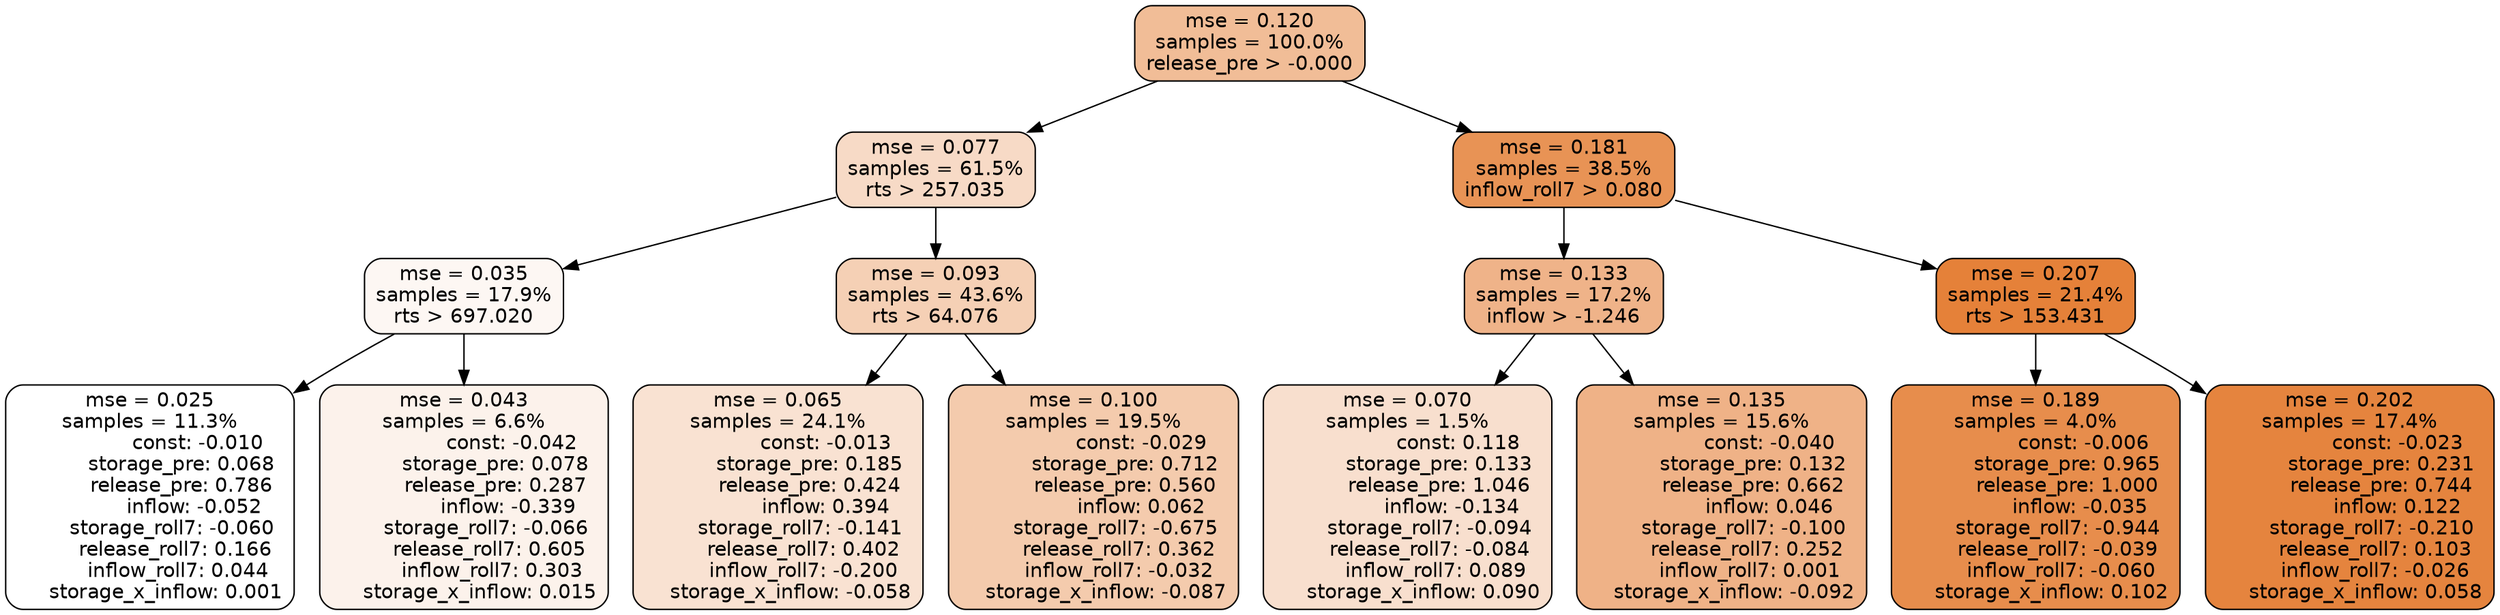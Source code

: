digraph tree {
node [shape=rectangle, style="filled, rounded", color="black", fontname=helvetica] ;
edge [fontname=helvetica] ;
	"0" [label="mse = 0.120
samples = 100.0%
release_pre > -0.000", fillcolor="#f1bd97"]
	"1" [label="mse = 0.077
samples = 61.5%
rts > 257.035", fillcolor="#f7dac6"]
	"8" [label="mse = 0.181
samples = 38.5%
inflow_roll7 > 0.080", fillcolor="#e89355"]
	"5" [label="mse = 0.035
samples = 17.9%
rts > 697.020", fillcolor="#fdf7f3"]
	"2" [label="mse = 0.093
samples = 43.6%
rts > 64.076", fillcolor="#f5d0b5"]
	"9" [label="mse = 0.133
samples = 17.2%
inflow > -1.246", fillcolor="#efb389"]
	"12" [label="mse = 0.207
samples = 21.4%
rts > 153.431", fillcolor="#e58139"]
	"7" [label="mse = 0.025
samples = 11.3%
               const: -0.010
          storage_pre: 0.068
          release_pre: 0.786
              inflow: -0.052
       storage_roll7: -0.060
        release_roll7: 0.166
         inflow_roll7: 0.044
     storage_x_inflow: 0.001", fillcolor="#ffffff"]
	"6" [label="mse = 0.043
samples = 6.6%
               const: -0.042
          storage_pre: 0.078
          release_pre: 0.287
              inflow: -0.339
       storage_roll7: -0.066
        release_roll7: 0.605
         inflow_roll7: 0.303
     storage_x_inflow: 0.015", fillcolor="#fcf2eb"]
	"3" [label="mse = 0.065
samples = 24.1%
               const: -0.013
          storage_pre: 0.185
          release_pre: 0.424
               inflow: 0.394
       storage_roll7: -0.141
        release_roll7: 0.402
        inflow_roll7: -0.200
    storage_x_inflow: -0.058", fillcolor="#f9e2d2"]
	"4" [label="mse = 0.100
samples = 19.5%
               const: -0.029
          storage_pre: 0.712
          release_pre: 0.560
               inflow: 0.062
       storage_roll7: -0.675
        release_roll7: 0.362
        inflow_roll7: -0.032
    storage_x_inflow: -0.087", fillcolor="#f4cbad"]
	"10" [label="mse = 0.070
samples = 1.5%
                const: 0.118
          storage_pre: 0.133
          release_pre: 1.046
              inflow: -0.134
       storage_roll7: -0.094
       release_roll7: -0.084
         inflow_roll7: 0.089
     storage_x_inflow: 0.090", fillcolor="#f8dfce"]
	"11" [label="mse = 0.135
samples = 15.6%
               const: -0.040
          storage_pre: 0.132
          release_pre: 0.662
               inflow: 0.046
       storage_roll7: -0.100
        release_roll7: 0.252
         inflow_roll7: 0.001
    storage_x_inflow: -0.092", fillcolor="#efb287"]
	"14" [label="mse = 0.189
samples = 4.0%
               const: -0.006
          storage_pre: 0.965
          release_pre: 1.000
              inflow: -0.035
       storage_roll7: -0.944
       release_roll7: -0.039
        inflow_roll7: -0.060
     storage_x_inflow: 0.102", fillcolor="#e78d4c"]
	"13" [label="mse = 0.202
samples = 17.4%
               const: -0.023
          storage_pre: 0.231
          release_pre: 0.744
               inflow: 0.122
       storage_roll7: -0.210
        release_roll7: 0.103
        inflow_roll7: -0.026
     storage_x_inflow: 0.058", fillcolor="#e5843e"]

	"0" -> "1"
	"0" -> "8"
	"1" -> "2"
	"1" -> "5"
	"8" -> "9"
	"8" -> "12"
	"5" -> "6"
	"5" -> "7"
	"2" -> "3"
	"2" -> "4"
	"9" -> "10"
	"9" -> "11"
	"12" -> "13"
	"12" -> "14"
}